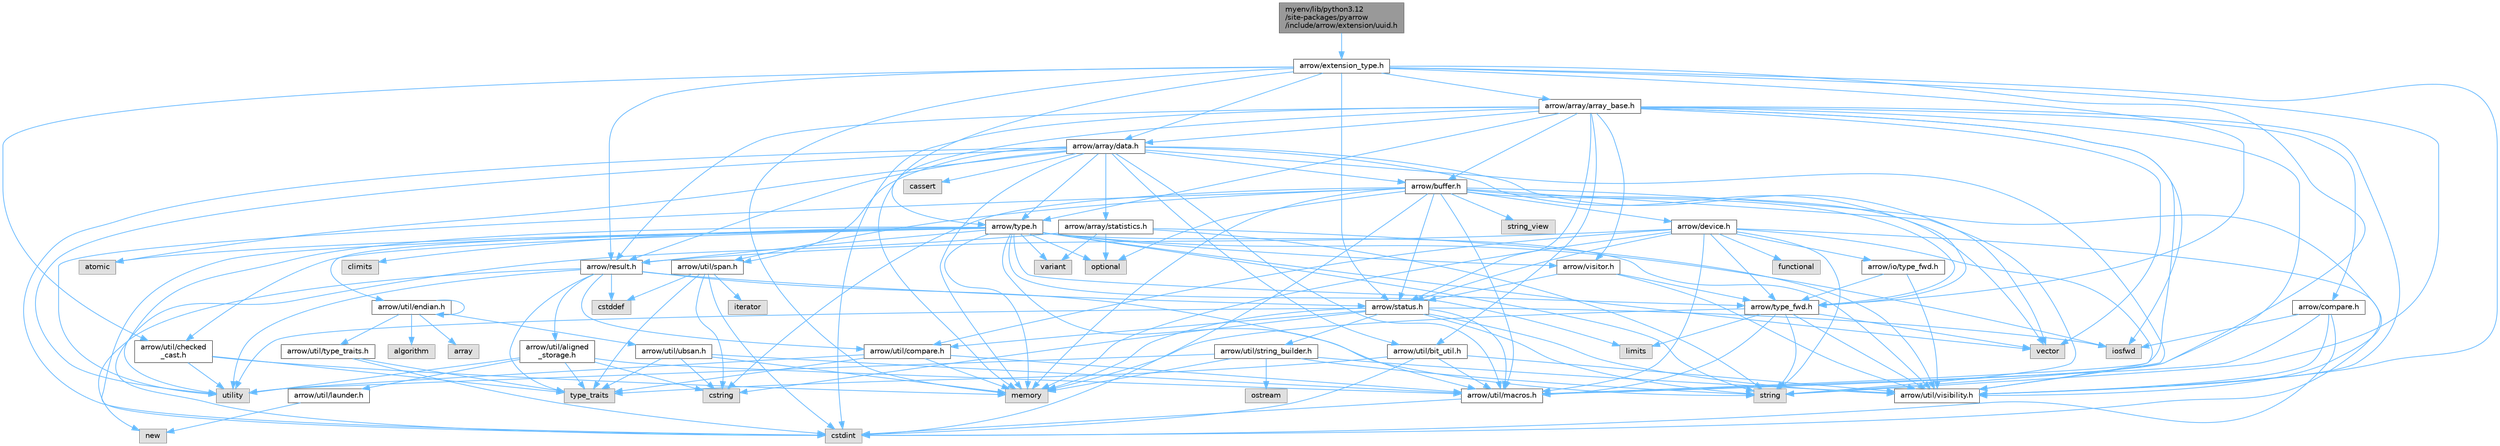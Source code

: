 digraph "myenv/lib/python3.12/site-packages/pyarrow/include/arrow/extension/uuid.h"
{
 // LATEX_PDF_SIZE
  bgcolor="transparent";
  edge [fontname=Helvetica,fontsize=10,labelfontname=Helvetica,labelfontsize=10];
  node [fontname=Helvetica,fontsize=10,shape=box,height=0.2,width=0.4];
  Node1 [id="Node000001",label="myenv/lib/python3.12\l/site-packages/pyarrow\l/include/arrow/extension/uuid.h",height=0.2,width=0.4,color="gray40", fillcolor="grey60", style="filled", fontcolor="black",tooltip=" "];
  Node1 -> Node2 [id="edge1_Node000001_Node000002",color="steelblue1",style="solid",tooltip=" "];
  Node2 [id="Node000002",label="arrow/extension_type.h",height=0.2,width=0.4,color="grey40", fillcolor="white", style="filled",URL="$include_2arrow_2extension__type_8h.html",tooltip=" "];
  Node2 -> Node3 [id="edge2_Node000002_Node000003",color="steelblue1",style="solid",tooltip=" "];
  Node3 [id="Node000003",label="memory",height=0.2,width=0.4,color="grey60", fillcolor="#E0E0E0", style="filled",tooltip=" "];
  Node2 -> Node4 [id="edge3_Node000002_Node000004",color="steelblue1",style="solid",tooltip=" "];
  Node4 [id="Node000004",label="string",height=0.2,width=0.4,color="grey60", fillcolor="#E0E0E0", style="filled",tooltip=" "];
  Node2 -> Node5 [id="edge4_Node000002_Node000005",color="steelblue1",style="solid",tooltip=" "];
  Node5 [id="Node000005",label="arrow/array/array_base.h",height=0.2,width=0.4,color="grey40", fillcolor="white", style="filled",URL="$array__base_8h.html",tooltip=" "];
  Node5 -> Node6 [id="edge5_Node000005_Node000006",color="steelblue1",style="solid",tooltip=" "];
  Node6 [id="Node000006",label="cstdint",height=0.2,width=0.4,color="grey60", fillcolor="#E0E0E0", style="filled",tooltip=" "];
  Node5 -> Node7 [id="edge6_Node000005_Node000007",color="steelblue1",style="solid",tooltip=" "];
  Node7 [id="Node000007",label="iosfwd",height=0.2,width=0.4,color="grey60", fillcolor="#E0E0E0", style="filled",tooltip=" "];
  Node5 -> Node3 [id="edge7_Node000005_Node000003",color="steelblue1",style="solid",tooltip=" "];
  Node5 -> Node4 [id="edge8_Node000005_Node000004",color="steelblue1",style="solid",tooltip=" "];
  Node5 -> Node8 [id="edge9_Node000005_Node000008",color="steelblue1",style="solid",tooltip=" "];
  Node8 [id="Node000008",label="vector",height=0.2,width=0.4,color="grey60", fillcolor="#E0E0E0", style="filled",tooltip=" "];
  Node5 -> Node9 [id="edge10_Node000005_Node000009",color="steelblue1",style="solid",tooltip=" "];
  Node9 [id="Node000009",label="arrow/array/data.h",height=0.2,width=0.4,color="grey40", fillcolor="white", style="filled",URL="$data_8h.html",tooltip=" "];
  Node9 -> Node10 [id="edge11_Node000009_Node000010",color="steelblue1",style="solid",tooltip=" "];
  Node10 [id="Node000010",label="atomic",height=0.2,width=0.4,color="grey60", fillcolor="#E0E0E0", style="filled",tooltip=" "];
  Node9 -> Node11 [id="edge12_Node000009_Node000011",color="steelblue1",style="solid",tooltip=" "];
  Node11 [id="Node000011",label="cassert",height=0.2,width=0.4,color="grey60", fillcolor="#E0E0E0", style="filled",tooltip=" "];
  Node9 -> Node6 [id="edge13_Node000009_Node000006",color="steelblue1",style="solid",tooltip=" "];
  Node9 -> Node3 [id="edge14_Node000009_Node000003",color="steelblue1",style="solid",tooltip=" "];
  Node9 -> Node12 [id="edge15_Node000009_Node000012",color="steelblue1",style="solid",tooltip=" "];
  Node12 [id="Node000012",label="utility",height=0.2,width=0.4,color="grey60", fillcolor="#E0E0E0", style="filled",tooltip=" "];
  Node9 -> Node8 [id="edge16_Node000009_Node000008",color="steelblue1",style="solid",tooltip=" "];
  Node9 -> Node13 [id="edge17_Node000009_Node000013",color="steelblue1",style="solid",tooltip=" "];
  Node13 [id="Node000013",label="arrow/array/statistics.h",height=0.2,width=0.4,color="grey40", fillcolor="white", style="filled",URL="$arrow_2array_2statistics_8h.html",tooltip=" "];
  Node13 -> Node6 [id="edge18_Node000013_Node000006",color="steelblue1",style="solid",tooltip=" "];
  Node13 -> Node14 [id="edge19_Node000013_Node000014",color="steelblue1",style="solid",tooltip=" "];
  Node14 [id="Node000014",label="optional",height=0.2,width=0.4,color="grey60", fillcolor="#E0E0E0", style="filled",tooltip=" "];
  Node13 -> Node4 [id="edge20_Node000013_Node000004",color="steelblue1",style="solid",tooltip=" "];
  Node13 -> Node15 [id="edge21_Node000013_Node000015",color="steelblue1",style="solid",tooltip=" "];
  Node15 [id="Node000015",label="variant",height=0.2,width=0.4,color="grey60", fillcolor="#E0E0E0", style="filled",tooltip=" "];
  Node13 -> Node16 [id="edge22_Node000013_Node000016",color="steelblue1",style="solid",tooltip=" "];
  Node16 [id="Node000016",label="arrow/util/visibility.h",height=0.2,width=0.4,color="grey40", fillcolor="white", style="filled",URL="$include_2arrow_2util_2visibility_8h.html",tooltip=" "];
  Node9 -> Node17 [id="edge23_Node000009_Node000017",color="steelblue1",style="solid",tooltip=" "];
  Node17 [id="Node000017",label="arrow/buffer.h",height=0.2,width=0.4,color="grey40", fillcolor="white", style="filled",URL="$buffer_8h.html",tooltip=" "];
  Node17 -> Node6 [id="edge24_Node000017_Node000006",color="steelblue1",style="solid",tooltip=" "];
  Node17 -> Node18 [id="edge25_Node000017_Node000018",color="steelblue1",style="solid",tooltip=" "];
  Node18 [id="Node000018",label="cstring",height=0.2,width=0.4,color="grey60", fillcolor="#E0E0E0", style="filled",tooltip=" "];
  Node17 -> Node3 [id="edge26_Node000017_Node000003",color="steelblue1",style="solid",tooltip=" "];
  Node17 -> Node14 [id="edge27_Node000017_Node000014",color="steelblue1",style="solid",tooltip=" "];
  Node17 -> Node4 [id="edge28_Node000017_Node000004",color="steelblue1",style="solid",tooltip=" "];
  Node17 -> Node19 [id="edge29_Node000017_Node000019",color="steelblue1",style="solid",tooltip=" "];
  Node19 [id="Node000019",label="string_view",height=0.2,width=0.4,color="grey60", fillcolor="#E0E0E0", style="filled",tooltip=" "];
  Node17 -> Node12 [id="edge30_Node000017_Node000012",color="steelblue1",style="solid",tooltip=" "];
  Node17 -> Node8 [id="edge31_Node000017_Node000008",color="steelblue1",style="solid",tooltip=" "];
  Node17 -> Node20 [id="edge32_Node000017_Node000020",color="steelblue1",style="solid",tooltip=" "];
  Node20 [id="Node000020",label="arrow/device.h",height=0.2,width=0.4,color="grey40", fillcolor="white", style="filled",URL="$device_8h.html",tooltip=" "];
  Node20 -> Node6 [id="edge33_Node000020_Node000006",color="steelblue1",style="solid",tooltip=" "];
  Node20 -> Node21 [id="edge34_Node000020_Node000021",color="steelblue1",style="solid",tooltip=" "];
  Node21 [id="Node000021",label="functional",height=0.2,width=0.4,color="grey60", fillcolor="#E0E0E0", style="filled",tooltip=" "];
  Node20 -> Node3 [id="edge35_Node000020_Node000003",color="steelblue1",style="solid",tooltip=" "];
  Node20 -> Node4 [id="edge36_Node000020_Node000004",color="steelblue1",style="solid",tooltip=" "];
  Node20 -> Node22 [id="edge37_Node000020_Node000022",color="steelblue1",style="solid",tooltip=" "];
  Node22 [id="Node000022",label="arrow/io/type_fwd.h",height=0.2,width=0.4,color="grey40", fillcolor="white", style="filled",URL="$arrow_2io_2type__fwd_8h.html",tooltip=" "];
  Node22 -> Node23 [id="edge38_Node000022_Node000023",color="steelblue1",style="solid",tooltip=" "];
  Node23 [id="Node000023",label="arrow/type_fwd.h",height=0.2,width=0.4,color="grey40", fillcolor="white", style="filled",URL="$arrow_2type__fwd_8h.html",tooltip=" "];
  Node23 -> Node24 [id="edge39_Node000023_Node000024",color="steelblue1",style="solid",tooltip=" "];
  Node24 [id="Node000024",label="limits",height=0.2,width=0.4,color="grey60", fillcolor="#E0E0E0", style="filled",tooltip=" "];
  Node23 -> Node3 [id="edge40_Node000023_Node000003",color="steelblue1",style="solid",tooltip=" "];
  Node23 -> Node4 [id="edge41_Node000023_Node000004",color="steelblue1",style="solid",tooltip=" "];
  Node23 -> Node8 [id="edge42_Node000023_Node000008",color="steelblue1",style="solid",tooltip=" "];
  Node23 -> Node25 [id="edge43_Node000023_Node000025",color="steelblue1",style="solid",tooltip=" "];
  Node25 [id="Node000025",label="arrow/util/macros.h",height=0.2,width=0.4,color="grey40", fillcolor="white", style="filled",URL="$macros_8h.html",tooltip=" "];
  Node25 -> Node6 [id="edge44_Node000025_Node000006",color="steelblue1",style="solid",tooltip=" "];
  Node23 -> Node16 [id="edge45_Node000023_Node000016",color="steelblue1",style="solid",tooltip=" "];
  Node22 -> Node16 [id="edge46_Node000022_Node000016",color="steelblue1",style="solid",tooltip=" "];
  Node20 -> Node26 [id="edge47_Node000020_Node000026",color="steelblue1",style="solid",tooltip=" "];
  Node26 [id="Node000026",label="arrow/result.h",height=0.2,width=0.4,color="grey40", fillcolor="white", style="filled",URL="$result_8h.html",tooltip=" "];
  Node26 -> Node27 [id="edge48_Node000026_Node000027",color="steelblue1",style="solid",tooltip=" "];
  Node27 [id="Node000027",label="cstddef",height=0.2,width=0.4,color="grey60", fillcolor="#E0E0E0", style="filled",tooltip=" "];
  Node26 -> Node28 [id="edge49_Node000026_Node000028",color="steelblue1",style="solid",tooltip=" "];
  Node28 [id="Node000028",label="new",height=0.2,width=0.4,color="grey60", fillcolor="#E0E0E0", style="filled",tooltip=" "];
  Node26 -> Node4 [id="edge50_Node000026_Node000004",color="steelblue1",style="solid",tooltip=" "];
  Node26 -> Node29 [id="edge51_Node000026_Node000029",color="steelblue1",style="solid",tooltip=" "];
  Node29 [id="Node000029",label="type_traits",height=0.2,width=0.4,color="grey60", fillcolor="#E0E0E0", style="filled",tooltip=" "];
  Node26 -> Node12 [id="edge52_Node000026_Node000012",color="steelblue1",style="solid",tooltip=" "];
  Node26 -> Node30 [id="edge53_Node000026_Node000030",color="steelblue1",style="solid",tooltip=" "];
  Node30 [id="Node000030",label="arrow/status.h",height=0.2,width=0.4,color="grey40", fillcolor="white", style="filled",URL="$status_8h.html",tooltip=" "];
  Node30 -> Node18 [id="edge54_Node000030_Node000018",color="steelblue1",style="solid",tooltip=" "];
  Node30 -> Node7 [id="edge55_Node000030_Node000007",color="steelblue1",style="solid",tooltip=" "];
  Node30 -> Node3 [id="edge56_Node000030_Node000003",color="steelblue1",style="solid",tooltip=" "];
  Node30 -> Node4 [id="edge57_Node000030_Node000004",color="steelblue1",style="solid",tooltip=" "];
  Node30 -> Node12 [id="edge58_Node000030_Node000012",color="steelblue1",style="solid",tooltip=" "];
  Node30 -> Node31 [id="edge59_Node000030_Node000031",color="steelblue1",style="solid",tooltip=" "];
  Node31 [id="Node000031",label="arrow/util/compare.h",height=0.2,width=0.4,color="grey40", fillcolor="white", style="filled",URL="$util_2compare_8h.html",tooltip=" "];
  Node31 -> Node3 [id="edge60_Node000031_Node000003",color="steelblue1",style="solid",tooltip=" "];
  Node31 -> Node29 [id="edge61_Node000031_Node000029",color="steelblue1",style="solid",tooltip=" "];
  Node31 -> Node12 [id="edge62_Node000031_Node000012",color="steelblue1",style="solid",tooltip=" "];
  Node31 -> Node25 [id="edge63_Node000031_Node000025",color="steelblue1",style="solid",tooltip=" "];
  Node30 -> Node25 [id="edge64_Node000030_Node000025",color="steelblue1",style="solid",tooltip=" "];
  Node30 -> Node32 [id="edge65_Node000030_Node000032",color="steelblue1",style="solid",tooltip=" "];
  Node32 [id="Node000032",label="arrow/util/string_builder.h",height=0.2,width=0.4,color="grey40", fillcolor="white", style="filled",URL="$string__builder_8h.html",tooltip=" "];
  Node32 -> Node3 [id="edge66_Node000032_Node000003",color="steelblue1",style="solid",tooltip=" "];
  Node32 -> Node33 [id="edge67_Node000032_Node000033",color="steelblue1",style="solid",tooltip=" "];
  Node33 [id="Node000033",label="ostream",height=0.2,width=0.4,color="grey60", fillcolor="#E0E0E0", style="filled",tooltip=" "];
  Node32 -> Node4 [id="edge68_Node000032_Node000004",color="steelblue1",style="solid",tooltip=" "];
  Node32 -> Node12 [id="edge69_Node000032_Node000012",color="steelblue1",style="solid",tooltip=" "];
  Node32 -> Node16 [id="edge70_Node000032_Node000016",color="steelblue1",style="solid",tooltip=" "];
  Node30 -> Node16 [id="edge71_Node000030_Node000016",color="steelblue1",style="solid",tooltip=" "];
  Node26 -> Node34 [id="edge72_Node000026_Node000034",color="steelblue1",style="solid",tooltip=" "];
  Node34 [id="Node000034",label="arrow/util/aligned\l_storage.h",height=0.2,width=0.4,color="grey40", fillcolor="white", style="filled",URL="$aligned__storage_8h.html",tooltip=" "];
  Node34 -> Node18 [id="edge73_Node000034_Node000018",color="steelblue1",style="solid",tooltip=" "];
  Node34 -> Node29 [id="edge74_Node000034_Node000029",color="steelblue1",style="solid",tooltip=" "];
  Node34 -> Node12 [id="edge75_Node000034_Node000012",color="steelblue1",style="solid",tooltip=" "];
  Node34 -> Node35 [id="edge76_Node000034_Node000035",color="steelblue1",style="solid",tooltip=" "];
  Node35 [id="Node000035",label="arrow/util/launder.h",height=0.2,width=0.4,color="grey40", fillcolor="white", style="filled",URL="$launder_8h.html",tooltip=" "];
  Node35 -> Node28 [id="edge77_Node000035_Node000028",color="steelblue1",style="solid",tooltip=" "];
  Node34 -> Node25 [id="edge78_Node000034_Node000025",color="steelblue1",style="solid",tooltip=" "];
  Node26 -> Node31 [id="edge79_Node000026_Node000031",color="steelblue1",style="solid",tooltip=" "];
  Node20 -> Node30 [id="edge80_Node000020_Node000030",color="steelblue1",style="solid",tooltip=" "];
  Node20 -> Node23 [id="edge81_Node000020_Node000023",color="steelblue1",style="solid",tooltip=" "];
  Node20 -> Node31 [id="edge82_Node000020_Node000031",color="steelblue1",style="solid",tooltip=" "];
  Node20 -> Node25 [id="edge83_Node000020_Node000025",color="steelblue1",style="solid",tooltip=" "];
  Node20 -> Node16 [id="edge84_Node000020_Node000016",color="steelblue1",style="solid",tooltip=" "];
  Node17 -> Node30 [id="edge85_Node000017_Node000030",color="steelblue1",style="solid",tooltip=" "];
  Node17 -> Node23 [id="edge86_Node000017_Node000023",color="steelblue1",style="solid",tooltip=" "];
  Node17 -> Node25 [id="edge87_Node000017_Node000025",color="steelblue1",style="solid",tooltip=" "];
  Node17 -> Node36 [id="edge88_Node000017_Node000036",color="steelblue1",style="solid",tooltip=" "];
  Node36 [id="Node000036",label="arrow/util/span.h",height=0.2,width=0.4,color="grey40", fillcolor="white", style="filled",URL="$span_8h.html",tooltip=" "];
  Node36 -> Node27 [id="edge89_Node000036_Node000027",color="steelblue1",style="solid",tooltip=" "];
  Node36 -> Node6 [id="edge90_Node000036_Node000006",color="steelblue1",style="solid",tooltip=" "];
  Node36 -> Node18 [id="edge91_Node000036_Node000018",color="steelblue1",style="solid",tooltip=" "];
  Node36 -> Node37 [id="edge92_Node000036_Node000037",color="steelblue1",style="solid",tooltip=" "];
  Node37 [id="Node000037",label="iterator",height=0.2,width=0.4,color="grey60", fillcolor="#E0E0E0", style="filled",tooltip=" "];
  Node36 -> Node29 [id="edge93_Node000036_Node000029",color="steelblue1",style="solid",tooltip=" "];
  Node17 -> Node16 [id="edge94_Node000017_Node000016",color="steelblue1",style="solid",tooltip=" "];
  Node9 -> Node26 [id="edge95_Node000009_Node000026",color="steelblue1",style="solid",tooltip=" "];
  Node9 -> Node38 [id="edge96_Node000009_Node000038",color="steelblue1",style="solid",tooltip=" "];
  Node38 [id="Node000038",label="arrow/type.h",height=0.2,width=0.4,color="grey40", fillcolor="white", style="filled",URL="$type_8h.html",tooltip=" "];
  Node38 -> Node10 [id="edge97_Node000038_Node000010",color="steelblue1",style="solid",tooltip=" "];
  Node38 -> Node39 [id="edge98_Node000038_Node000039",color="steelblue1",style="solid",tooltip=" "];
  Node39 [id="Node000039",label="climits",height=0.2,width=0.4,color="grey60", fillcolor="#E0E0E0", style="filled",tooltip=" "];
  Node38 -> Node6 [id="edge99_Node000038_Node000006",color="steelblue1",style="solid",tooltip=" "];
  Node38 -> Node7 [id="edge100_Node000038_Node000007",color="steelblue1",style="solid",tooltip=" "];
  Node38 -> Node24 [id="edge101_Node000038_Node000024",color="steelblue1",style="solid",tooltip=" "];
  Node38 -> Node3 [id="edge102_Node000038_Node000003",color="steelblue1",style="solid",tooltip=" "];
  Node38 -> Node14 [id="edge103_Node000038_Node000014",color="steelblue1",style="solid",tooltip=" "];
  Node38 -> Node4 [id="edge104_Node000038_Node000004",color="steelblue1",style="solid",tooltip=" "];
  Node38 -> Node12 [id="edge105_Node000038_Node000012",color="steelblue1",style="solid",tooltip=" "];
  Node38 -> Node15 [id="edge106_Node000038_Node000015",color="steelblue1",style="solid",tooltip=" "];
  Node38 -> Node8 [id="edge107_Node000038_Node000008",color="steelblue1",style="solid",tooltip=" "];
  Node38 -> Node26 [id="edge108_Node000038_Node000026",color="steelblue1",style="solid",tooltip=" "];
  Node38 -> Node23 [id="edge109_Node000038_Node000023",color="steelblue1",style="solid",tooltip=" "];
  Node38 -> Node40 [id="edge110_Node000038_Node000040",color="steelblue1",style="solid",tooltip=" "];
  Node40 [id="Node000040",label="arrow/util/checked\l_cast.h",height=0.2,width=0.4,color="grey40", fillcolor="white", style="filled",URL="$checked__cast_8h.html",tooltip=" "];
  Node40 -> Node3 [id="edge111_Node000040_Node000003",color="steelblue1",style="solid",tooltip=" "];
  Node40 -> Node29 [id="edge112_Node000040_Node000029",color="steelblue1",style="solid",tooltip=" "];
  Node40 -> Node12 [id="edge113_Node000040_Node000012",color="steelblue1",style="solid",tooltip=" "];
  Node38 -> Node41 [id="edge114_Node000038_Node000041",color="steelblue1",style="solid",tooltip=" "];
  Node41 [id="Node000041",label="arrow/util/endian.h",height=0.2,width=0.4,color="grey40", fillcolor="white", style="filled",URL="$endian_8h.html",tooltip=" "];
  Node41 -> Node41 [id="edge115_Node000041_Node000041",color="steelblue1",style="solid",tooltip=" "];
  Node41 -> Node42 [id="edge116_Node000041_Node000042",color="steelblue1",style="solid",tooltip=" "];
  Node42 [id="Node000042",label="algorithm",height=0.2,width=0.4,color="grey60", fillcolor="#E0E0E0", style="filled",tooltip=" "];
  Node41 -> Node43 [id="edge117_Node000041_Node000043",color="steelblue1",style="solid",tooltip=" "];
  Node43 [id="Node000043",label="array",height=0.2,width=0.4,color="grey60", fillcolor="#E0E0E0", style="filled",tooltip=" "];
  Node41 -> Node44 [id="edge118_Node000041_Node000044",color="steelblue1",style="solid",tooltip=" "];
  Node44 [id="Node000044",label="arrow/util/type_traits.h",height=0.2,width=0.4,color="grey40", fillcolor="white", style="filled",URL="$include_2arrow_2util_2type__traits_8h.html",tooltip=" "];
  Node44 -> Node6 [id="edge119_Node000044_Node000006",color="steelblue1",style="solid",tooltip=" "];
  Node44 -> Node29 [id="edge120_Node000044_Node000029",color="steelblue1",style="solid",tooltip=" "];
  Node41 -> Node45 [id="edge121_Node000041_Node000045",color="steelblue1",style="solid",tooltip=" "];
  Node45 [id="Node000045",label="arrow/util/ubsan.h",height=0.2,width=0.4,color="grey40", fillcolor="white", style="filled",URL="$ubsan_8h.html",tooltip=" "];
  Node45 -> Node18 [id="edge122_Node000045_Node000018",color="steelblue1",style="solid",tooltip=" "];
  Node45 -> Node3 [id="edge123_Node000045_Node000003",color="steelblue1",style="solid",tooltip=" "];
  Node45 -> Node29 [id="edge124_Node000045_Node000029",color="steelblue1",style="solid",tooltip=" "];
  Node45 -> Node25 [id="edge125_Node000045_Node000025",color="steelblue1",style="solid",tooltip=" "];
  Node38 -> Node25 [id="edge126_Node000038_Node000025",color="steelblue1",style="solid",tooltip=" "];
  Node38 -> Node16 [id="edge127_Node000038_Node000016",color="steelblue1",style="solid",tooltip=" "];
  Node38 -> Node46 [id="edge128_Node000038_Node000046",color="steelblue1",style="solid",tooltip=" "];
  Node46 [id="Node000046",label="arrow/visitor.h",height=0.2,width=0.4,color="grey40", fillcolor="white", style="filled",URL="$visitor_8h.html",tooltip=" "];
  Node46 -> Node30 [id="edge129_Node000046_Node000030",color="steelblue1",style="solid",tooltip=" "];
  Node46 -> Node23 [id="edge130_Node000046_Node000023",color="steelblue1",style="solid",tooltip=" "];
  Node46 -> Node16 [id="edge131_Node000046_Node000016",color="steelblue1",style="solid",tooltip=" "];
  Node9 -> Node23 [id="edge132_Node000009_Node000023",color="steelblue1",style="solid",tooltip=" "];
  Node9 -> Node47 [id="edge133_Node000009_Node000047",color="steelblue1",style="solid",tooltip=" "];
  Node47 [id="Node000047",label="arrow/util/bit_util.h",height=0.2,width=0.4,color="grey40", fillcolor="white", style="filled",URL="$bit__util_8h.html",tooltip=" "];
  Node47 -> Node6 [id="edge134_Node000047_Node000006",color="steelblue1",style="solid",tooltip=" "];
  Node47 -> Node29 [id="edge135_Node000047_Node000029",color="steelblue1",style="solid",tooltip=" "];
  Node47 -> Node25 [id="edge136_Node000047_Node000025",color="steelblue1",style="solid",tooltip=" "];
  Node47 -> Node16 [id="edge137_Node000047_Node000016",color="steelblue1",style="solid",tooltip=" "];
  Node9 -> Node25 [id="edge138_Node000009_Node000025",color="steelblue1",style="solid",tooltip=" "];
  Node9 -> Node36 [id="edge139_Node000009_Node000036",color="steelblue1",style="solid",tooltip=" "];
  Node9 -> Node16 [id="edge140_Node000009_Node000016",color="steelblue1",style="solid",tooltip=" "];
  Node5 -> Node17 [id="edge141_Node000005_Node000017",color="steelblue1",style="solid",tooltip=" "];
  Node5 -> Node48 [id="edge142_Node000005_Node000048",color="steelblue1",style="solid",tooltip=" "];
  Node48 [id="Node000048",label="arrow/compare.h",height=0.2,width=0.4,color="grey40", fillcolor="white", style="filled",URL="$compare_8h.html",tooltip=" "];
  Node48 -> Node6 [id="edge143_Node000048_Node000006",color="steelblue1",style="solid",tooltip=" "];
  Node48 -> Node7 [id="edge144_Node000048_Node000007",color="steelblue1",style="solid",tooltip=" "];
  Node48 -> Node25 [id="edge145_Node000048_Node000025",color="steelblue1",style="solid",tooltip=" "];
  Node48 -> Node16 [id="edge146_Node000048_Node000016",color="steelblue1",style="solid",tooltip=" "];
  Node5 -> Node26 [id="edge147_Node000005_Node000026",color="steelblue1",style="solid",tooltip=" "];
  Node5 -> Node30 [id="edge148_Node000005_Node000030",color="steelblue1",style="solid",tooltip=" "];
  Node5 -> Node38 [id="edge149_Node000005_Node000038",color="steelblue1",style="solid",tooltip=" "];
  Node5 -> Node47 [id="edge150_Node000005_Node000047",color="steelblue1",style="solid",tooltip=" "];
  Node5 -> Node25 [id="edge151_Node000005_Node000025",color="steelblue1",style="solid",tooltip=" "];
  Node5 -> Node16 [id="edge152_Node000005_Node000016",color="steelblue1",style="solid",tooltip=" "];
  Node5 -> Node46 [id="edge153_Node000005_Node000046",color="steelblue1",style="solid",tooltip=" "];
  Node2 -> Node9 [id="edge154_Node000002_Node000009",color="steelblue1",style="solid",tooltip=" "];
  Node2 -> Node26 [id="edge155_Node000002_Node000026",color="steelblue1",style="solid",tooltip=" "];
  Node2 -> Node30 [id="edge156_Node000002_Node000030",color="steelblue1",style="solid",tooltip=" "];
  Node2 -> Node38 [id="edge157_Node000002_Node000038",color="steelblue1",style="solid",tooltip=" "];
  Node2 -> Node23 [id="edge158_Node000002_Node000023",color="steelblue1",style="solid",tooltip=" "];
  Node2 -> Node40 [id="edge159_Node000002_Node000040",color="steelblue1",style="solid",tooltip=" "];
  Node2 -> Node25 [id="edge160_Node000002_Node000025",color="steelblue1",style="solid",tooltip=" "];
  Node2 -> Node16 [id="edge161_Node000002_Node000016",color="steelblue1",style="solid",tooltip=" "];
}
